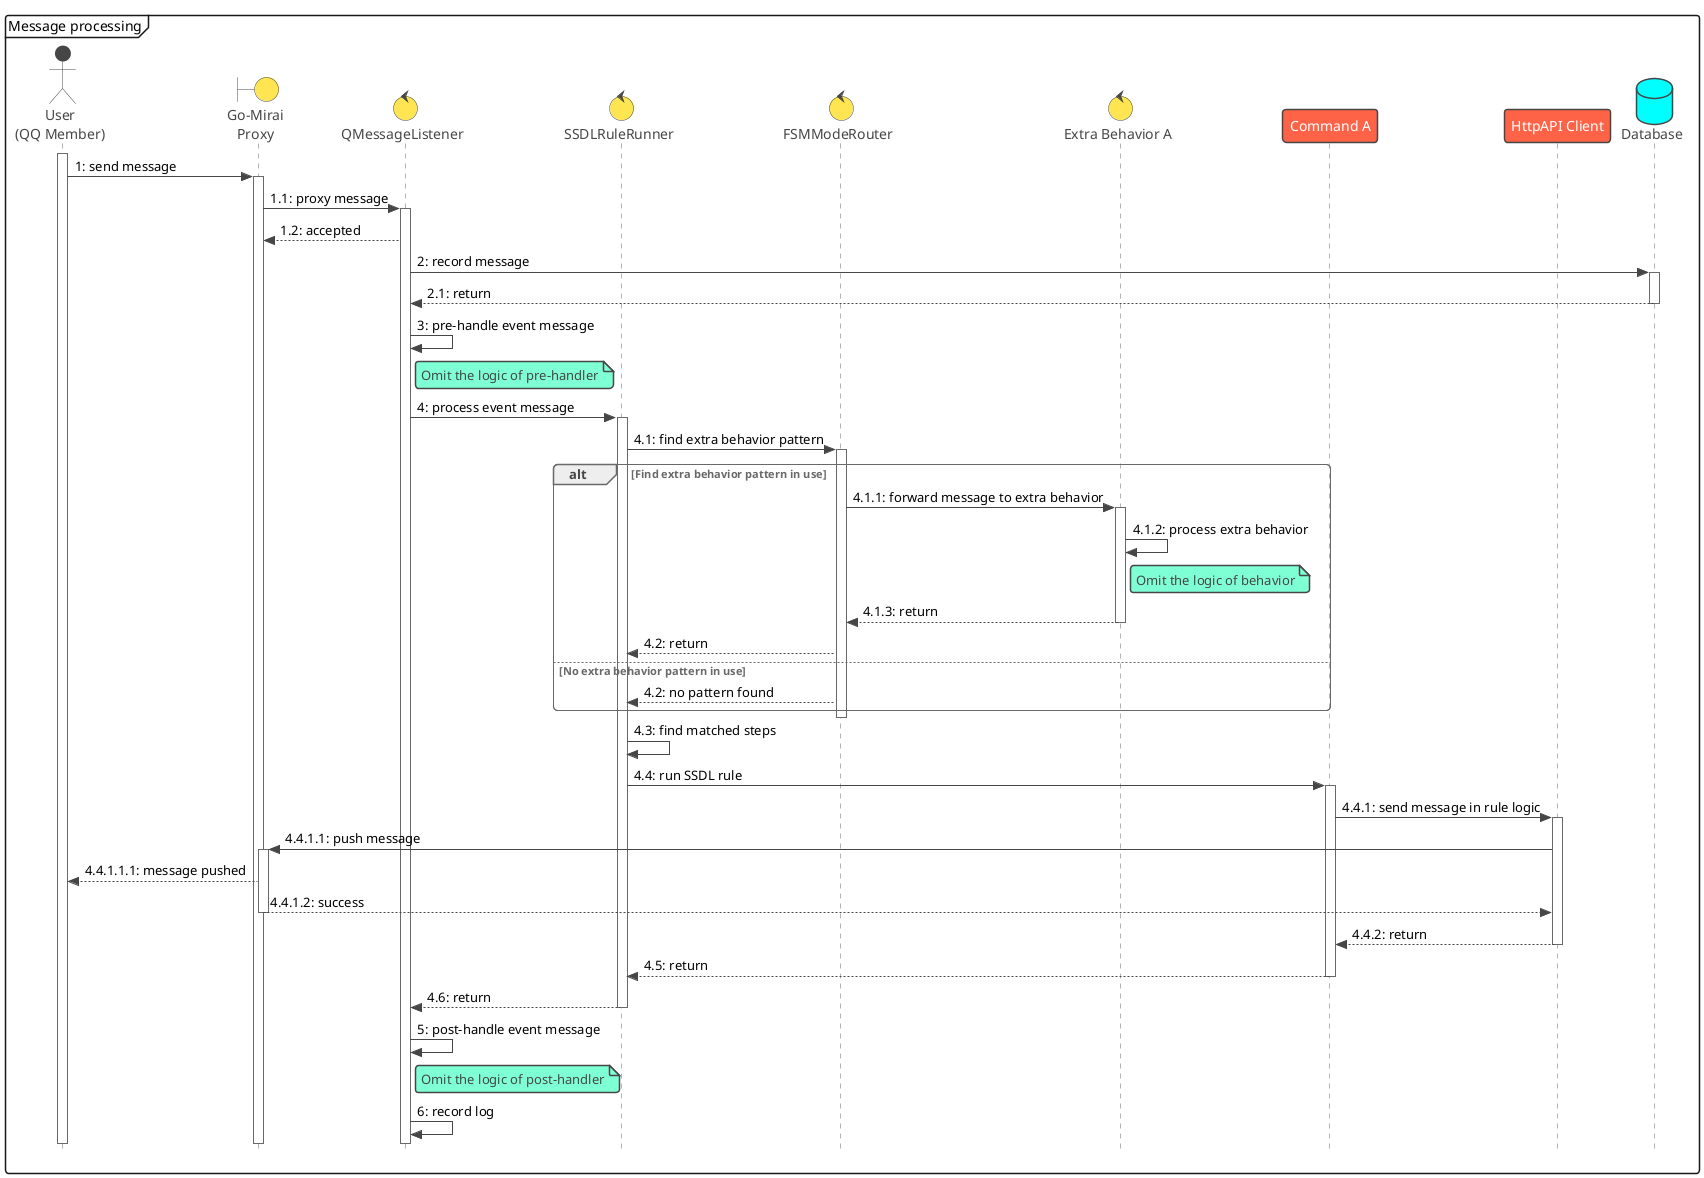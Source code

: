 @startuml
!theme vibrant
skinparam style strictuml
mainframe Message processing

actor "User\n(QQ Member)"       as user
boundary "Go-Mirai\nProxy"      as proxy
control "QMessageListener"      as listener
control "SSDLRuleRunner"        as ruleRunner
control "FSMModeRouter"         as fsm
control "Extra Behavior A"      as exb
participant "Command A"         as cmd
participant "HttpAPI Client"    as api
database "Database"             as db

'Receive Message
user++
user -> proxy ++: 1: send message

'Async message push
proxy -> listener++ : 1.1: proxy message
listener --> proxy : 1.2: accepted


'Record message
listener -> db++ : 2: record message
listener <-- db-- : 2.1: return

'Message match and process
'Pre processing
listener -> listener : 3: pre-handle event message
note right of listener : Omit the logic of pre-handler
listener -> ruleRunner++ : 4: process event message

'Extra behavior
ruleRunner -> fsm++ : 4.1: find extra behavior pattern
alt Find extra behavior pattern in use
        fsm -> exb++ : 4.1.1: forward message to extra behavior
        exb -> exb: 4.1.2: process extra behavior
        note right of exb : Omit the logic of behavior
        fsm <-- exb-- : 4.1.3: return
    ruleRunner <-- fsm : 4.2: return
else No extra behavior pattern in use
    ruleRunner <-- fsm : 4.2: no pattern found
end
fsm--

'Run rule
ruleRunner -> ruleRunner : 4.3: find matched steps
ruleRunner -> cmd++ : 4.4: run SSDL rule
    cmd -> api++ : 4.4.1: send message in rule logic
        api -> proxy++ : 4.4.1.1: push message
            proxy --> user : 4.4.1.1.1: message pushed
        proxy --> api-- : 4.4.1.2: success
    api --> cmd-- : 4.4.2: return
cmd --> ruleRunner-- : 4.5: return
ruleRunner --> listener-- : 4.6: return

'Post processing
listener -> listener : 5: post-handle event message
note right of listener : Omit the logic of post-handler
listener -> listener : 6: record log
@enduml
